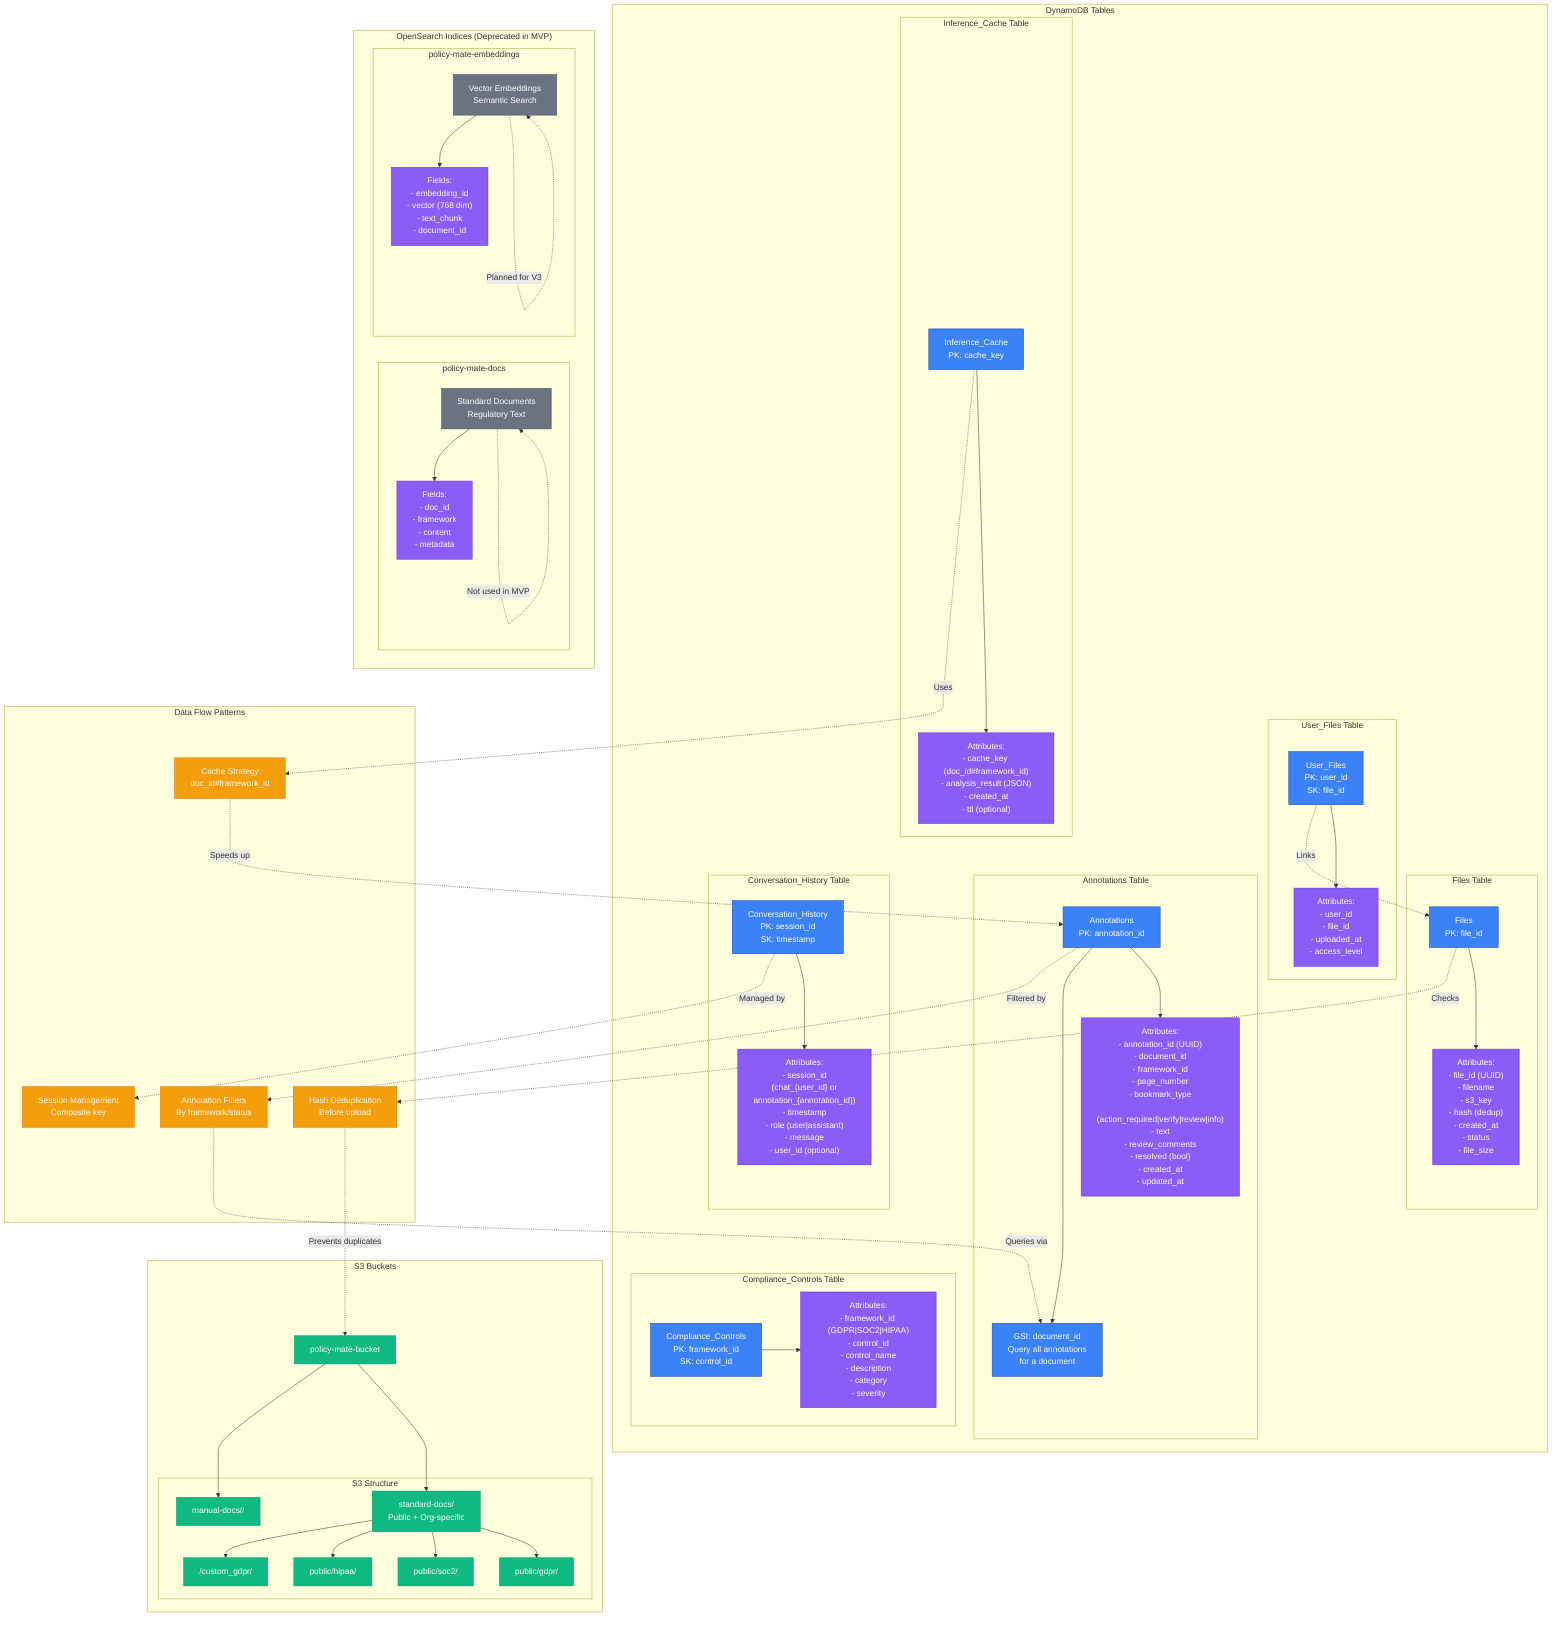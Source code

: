 %% Policy Mate - Data Storage Architecture
%% DynamoDB tables, S3 structure, and OpenSearch indices

graph TB
    subgraph "S3 Buckets"
        S3Main[policy-mate-bucket]
        
        subgraph "S3 Structure"
            StandardDocs[standard-docs/<br/>Public + Org-specific]
            PublicGDPR[public/gdpr/]
            PublicSOC2[public/soc2/]
            PublicHIPAA[public/hipaa/]
            OrgCustom[<org_id>/custom_gdpr/]
            ManualDocs[manual-docs/<org_id>/]
        end
    end

    subgraph "DynamoDB Tables"
        subgraph "Files Table"
            FilesTable[Files<br/>PK: file_id]
            FilesAttrs["Attributes:<br/>- file_id (UUID)<br/>- filename<br/>- s3_key<br/>- hash (dedup)<br/>- created_at<br/>- status<br/>- file_size"]
        end

        subgraph "User_Files Table"
            UserFilesTable[User_Files<br/>PK: user_id<br/>SK: file_id]
            UserFilesAttrs["Attributes:<br/>- user_id<br/>- file_id<br/>- uploaded_at<br/>- access_level"]
        end

        subgraph "Annotations Table"
            AnnotTable[Annotations<br/>PK: annotation_id]
            AnnotAttrs["Attributes:<br/>- annotation_id (UUID)<br/>- document_id<br/>- framework_id<br/>- page_number<br/>- bookmark_type<br/>  (action_required|verify|review|info)<br/>- text<br/>- review_comments<br/>- resolved (bool)<br/>- created_at<br/>- updated_at"]
            AnnotGSI[GSI: document_id<br/>Query all annotations<br/>for a document]
        end

        subgraph "Inference_Cache Table"
            CacheTable[Inference_Cache<br/>PK: cache_key]
            CacheAttrs["Attributes:<br/>- cache_key (doc_id#framework_id)<br/>- analysis_result (JSON)<br/>- created_at<br/>- ttl (optional)"]
        end

        subgraph "Compliance_Controls Table"
            ControlsTable[Compliance_Controls<br/>PK: framework_id<br/>SK: control_id]
            ControlsAttrs["Attributes:<br/>- framework_id (GDPR|SOC2|HIPAA)<br/>- control_id<br/>- control_name<br/>- description<br/>- category<br/>- severity"]
        end

        subgraph "Conversation_History Table"
            ConvTable[Conversation_History<br/>PK: session_id<br/>SK: timestamp]
            ConvAttrs["Attributes:<br/>- session_id<br/>  (chat_{user_id} or<br/>   annotation_{annotation_id})<br/>- timestamp<br/>- role (user|assistant)<br/>- message<br/>- user_id (optional)"]
        end
    end

    subgraph "OpenSearch Indices (Deprecated in MVP)"
        subgraph "policy-mate-docs"
            DocsIndex[Standard Documents<br/>Regulatory Text]
            DocsSchema["Fields:<br/>- doc_id<br/>- framework<br/>- content<br/>- metadata"]
        end

        subgraph "policy-mate-embeddings"
            EmbedIndex[Vector Embeddings<br/>Semantic Search]
            EmbedSchema["Fields:<br/>- embedding_id<br/>- vector (768 dim)<br/>- text_chunk<br/>- document_id"]
        end
    end

    subgraph "Data Flow Patterns"
        HashDedup[Hash Deduplication<br/>Before upload]
        CacheStrategy[Cache Strategy<br/>doc_id#framework_id]
        AnnotFilter[Annotation Filters<br/>By framework/status]
        SessionManage[Session Management<br/>Composite key]
    end

    %% S3 Structure
    S3Main --> StandardDocs
    S3Main --> ManualDocs
    StandardDocs --> PublicGDPR
    StandardDocs --> PublicSOC2
    StandardDocs --> PublicHIPAA
    StandardDocs --> OrgCustom

    %% DynamoDB Relationships
    FilesTable --> FilesAttrs
    UserFilesTable --> UserFilesAttrs
    AnnotTable --> AnnotAttrs
    AnnotTable --> AnnotGSI
    CacheTable --> CacheAttrs
    ControlsTable --> ControlsAttrs
    ConvTable --> ConvAttrs

    %% OpenSearch (Deprecated)
    DocsIndex --> DocsSchema
    EmbedIndex --> EmbedSchema

    %% Data patterns
    FilesTable -.Checks.-> HashDedup
    UserFilesTable -.Links.-> FilesTable
    AnnotTable -.Filtered by.-> AnnotFilter
    CacheTable -.Uses.-> CacheStrategy
    ConvTable -.Managed by.-> SessionManage

    %% Operations
    HashDedup -.Prevents duplicates.-> S3Main
    CacheStrategy -.Speeds up.-> AnnotTable
    AnnotFilter -.Queries via.-> AnnotGSI

    %% Notes
    DocsIndex -.Not used in MVP.-> DocsIndex
    EmbedIndex -.Planned for V3.-> EmbedIndex

    %% Styling
    classDef s3 fill:#10b981,stroke:#059669,color:#fff
    classDef dynamodb fill:#3b82f6,stroke:#1e40af,color:#fff
    classDef opensearch fill:#6b7280,stroke:#4b5563,color:#fff
    classDef pattern fill:#f59e0b,stroke:#d97706,color:#fff
    classDef attrs fill:#8b5cf6,stroke:#6d28d9,color:#fff

    class S3Main,StandardDocs,PublicGDPR,PublicSOC2,PublicHIPAA,OrgCustom,ManualDocs s3
    class FilesTable,UserFilesTable,AnnotTable,CacheTable,ControlsTable,ConvTable,AnnotGSI dynamodb
    class DocsIndex,EmbedIndex opensearch
    class HashDedup,CacheStrategy,AnnotFilter,SessionManage pattern
    class FilesAttrs,UserFilesAttrs,AnnotAttrs,CacheAttrs,ControlsAttrs,ConvAttrs,DocsSchema,EmbedSchema attrs